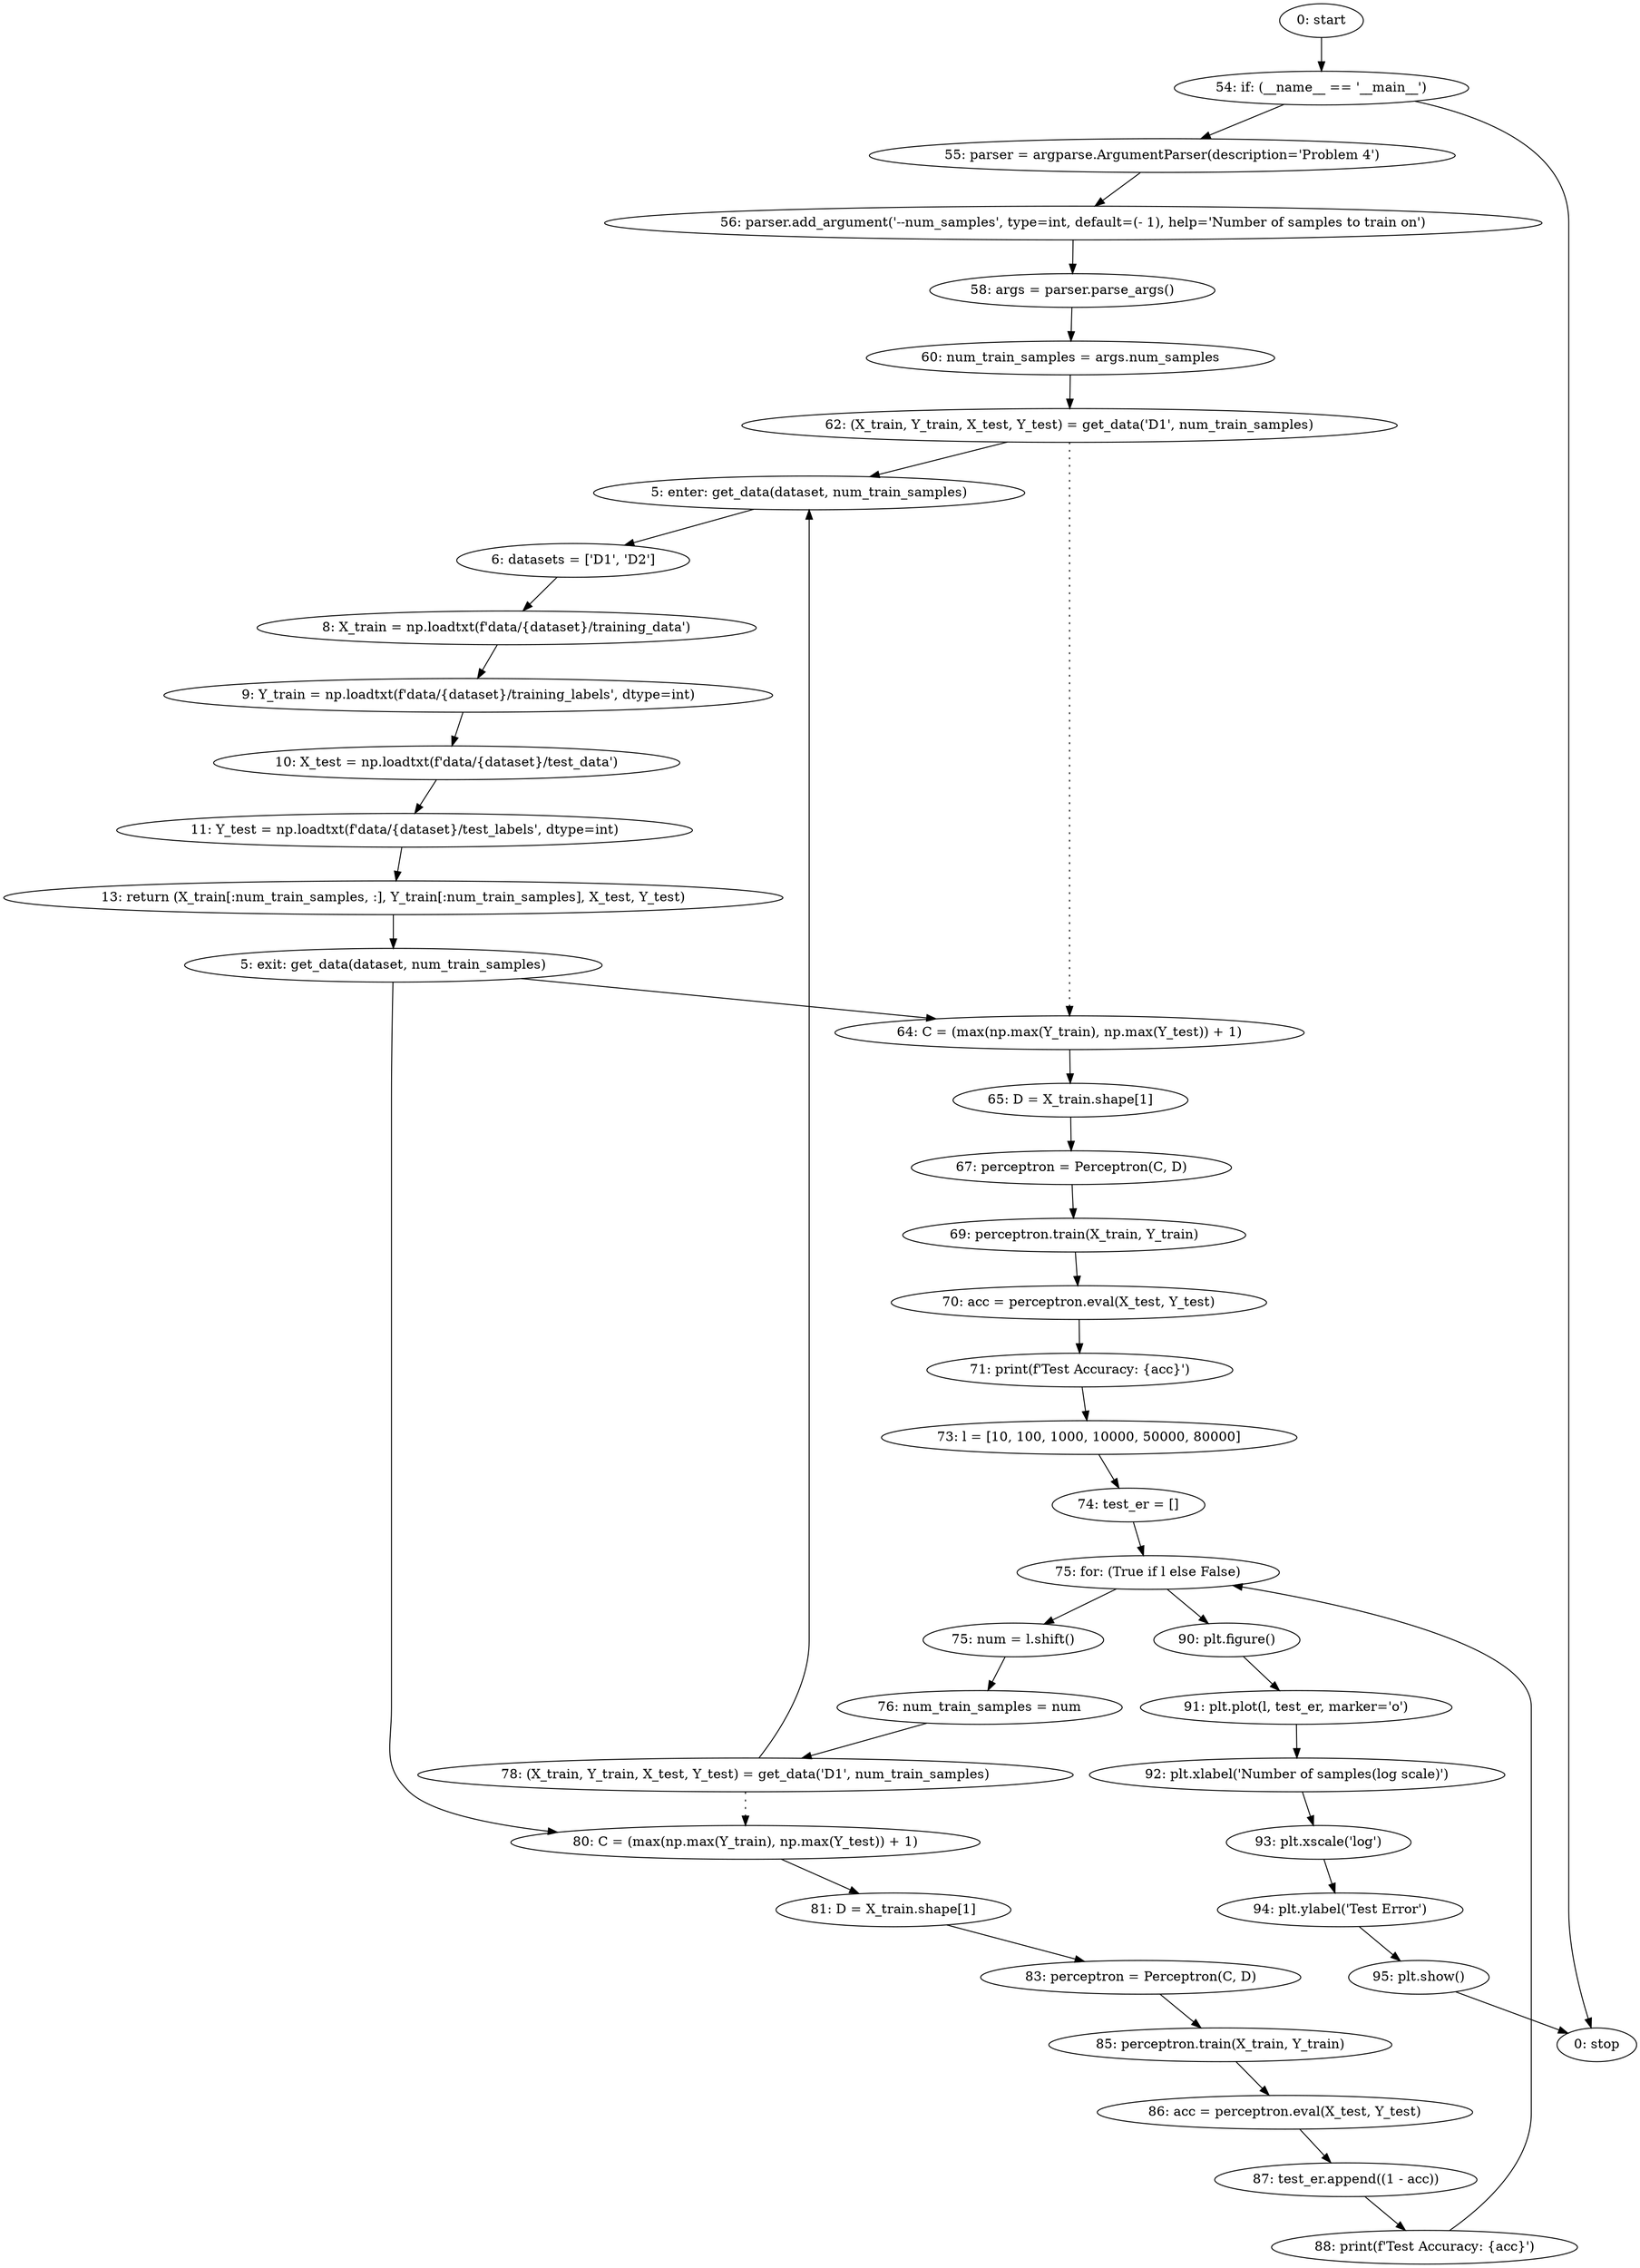 strict digraph "" {
	node [label="\N"];
	0	 [label="0: start"];
	9	 [label="54: if: (__name__ == '__main__')"];
	0 -> 9;
	10	 [label="55: parser = argparse.ArgumentParser(description='Problem 4')"];
	9 -> 10;
	40	 [label="0: stop"];
	9 -> 40;
	1	 [label="5: enter: get_data(dataset, num_train_samples)"];
	3	 [label="6: datasets = ['D1', 'D2']"];
	1 -> 3;
	4	 [label="8: X_train = np.loadtxt(f'data/{dataset}/training_data')"];
	3 -> 4;
	14	 [label="62: (X_train, Y_train, X_test, Y_test) = get_data('D1', num_train_samples)"];
	14 -> 1;
	15	 [label="64: C = (max(np.max(Y_train), np.max(Y_test)) + 1)"];
	14 -> 15	 [style=dotted,
		weight=100];
	16	 [label="65: D = X_train.shape[1]"];
	15 -> 16;
	26	 [label="78: (X_train, Y_train, X_test, Y_test) = get_data('D1', num_train_samples)"];
	26 -> 1;
	27	 [label="80: C = (max(np.max(Y_train), np.max(Y_test)) + 1)"];
	26 -> 27	 [style=dotted,
		weight=100];
	28	 [label="81: D = X_train.shape[1]"];
	27 -> 28;
	2	 [label="5: exit: get_data(dataset, num_train_samples)"];
	2 -> 15;
	2 -> 27;
	8	 [label="13: return (X_train[:num_train_samples, :], Y_train[:num_train_samples], X_test, Y_test)"];
	8 -> 2;
	5	 [label="9: Y_train = np.loadtxt(f'data/{dataset}/training_labels', dtype=int)"];
	4 -> 5;
	6	 [label="10: X_test = np.loadtxt(f'data/{dataset}/test_data')"];
	5 -> 6;
	7	 [label="11: Y_test = np.loadtxt(f'data/{dataset}/test_labels', dtype=int)"];
	6 -> 7;
	7 -> 8;
	11	 [label="56: parser.add_argument('--num_samples', type=int, default=(- 1), help='Number of samples to train on')"];
	10 -> 11;
	12	 [label="58: args = parser.parse_args()"];
	11 -> 12;
	13	 [label="60: num_train_samples = args.num_samples"];
	12 -> 13;
	13 -> 14;
	17	 [label="67: perceptron = Perceptron(C, D)"];
	16 -> 17;
	18	 [label="69: perceptron.train(X_train, Y_train)"];
	17 -> 18;
	19	 [label="70: acc = perceptron.eval(X_test, Y_test)"];
	18 -> 19;
	20	 [label="71: print(f'Test Accuracy: {acc}')"];
	19 -> 20;
	21	 [label="73: l = [10, 100, 1000, 10000, 50000, 80000]"];
	20 -> 21;
	22	 [label="74: test_er = []"];
	21 -> 22;
	23	 [label="75: for: (True if l else False)"];
	22 -> 23;
	24	 [label="75: num = l.shift()"];
	23 -> 24;
	34	 [label="90: plt.figure()"];
	23 -> 34;
	25	 [label="76: num_train_samples = num"];
	24 -> 25;
	35	 [label="91: plt.plot(l, test_er, marker='o')"];
	34 -> 35;
	33	 [label="88: print(f'Test Accuracy: {acc}')"];
	33 -> 23;
	25 -> 26;
	29	 [label="83: perceptron = Perceptron(C, D)"];
	28 -> 29;
	30	 [label="85: perceptron.train(X_train, Y_train)"];
	29 -> 30;
	31	 [label="86: acc = perceptron.eval(X_test, Y_test)"];
	30 -> 31;
	32	 [label="87: test_er.append((1 - acc))"];
	31 -> 32;
	32 -> 33;
	36	 [label="92: plt.xlabel('Number of samples(log scale)')"];
	35 -> 36;
	37	 [label="93: plt.xscale('log')"];
	36 -> 37;
	38	 [label="94: plt.ylabel('Test Error')"];
	37 -> 38;
	39	 [label="95: plt.show()"];
	38 -> 39;
	39 -> 40;
}

